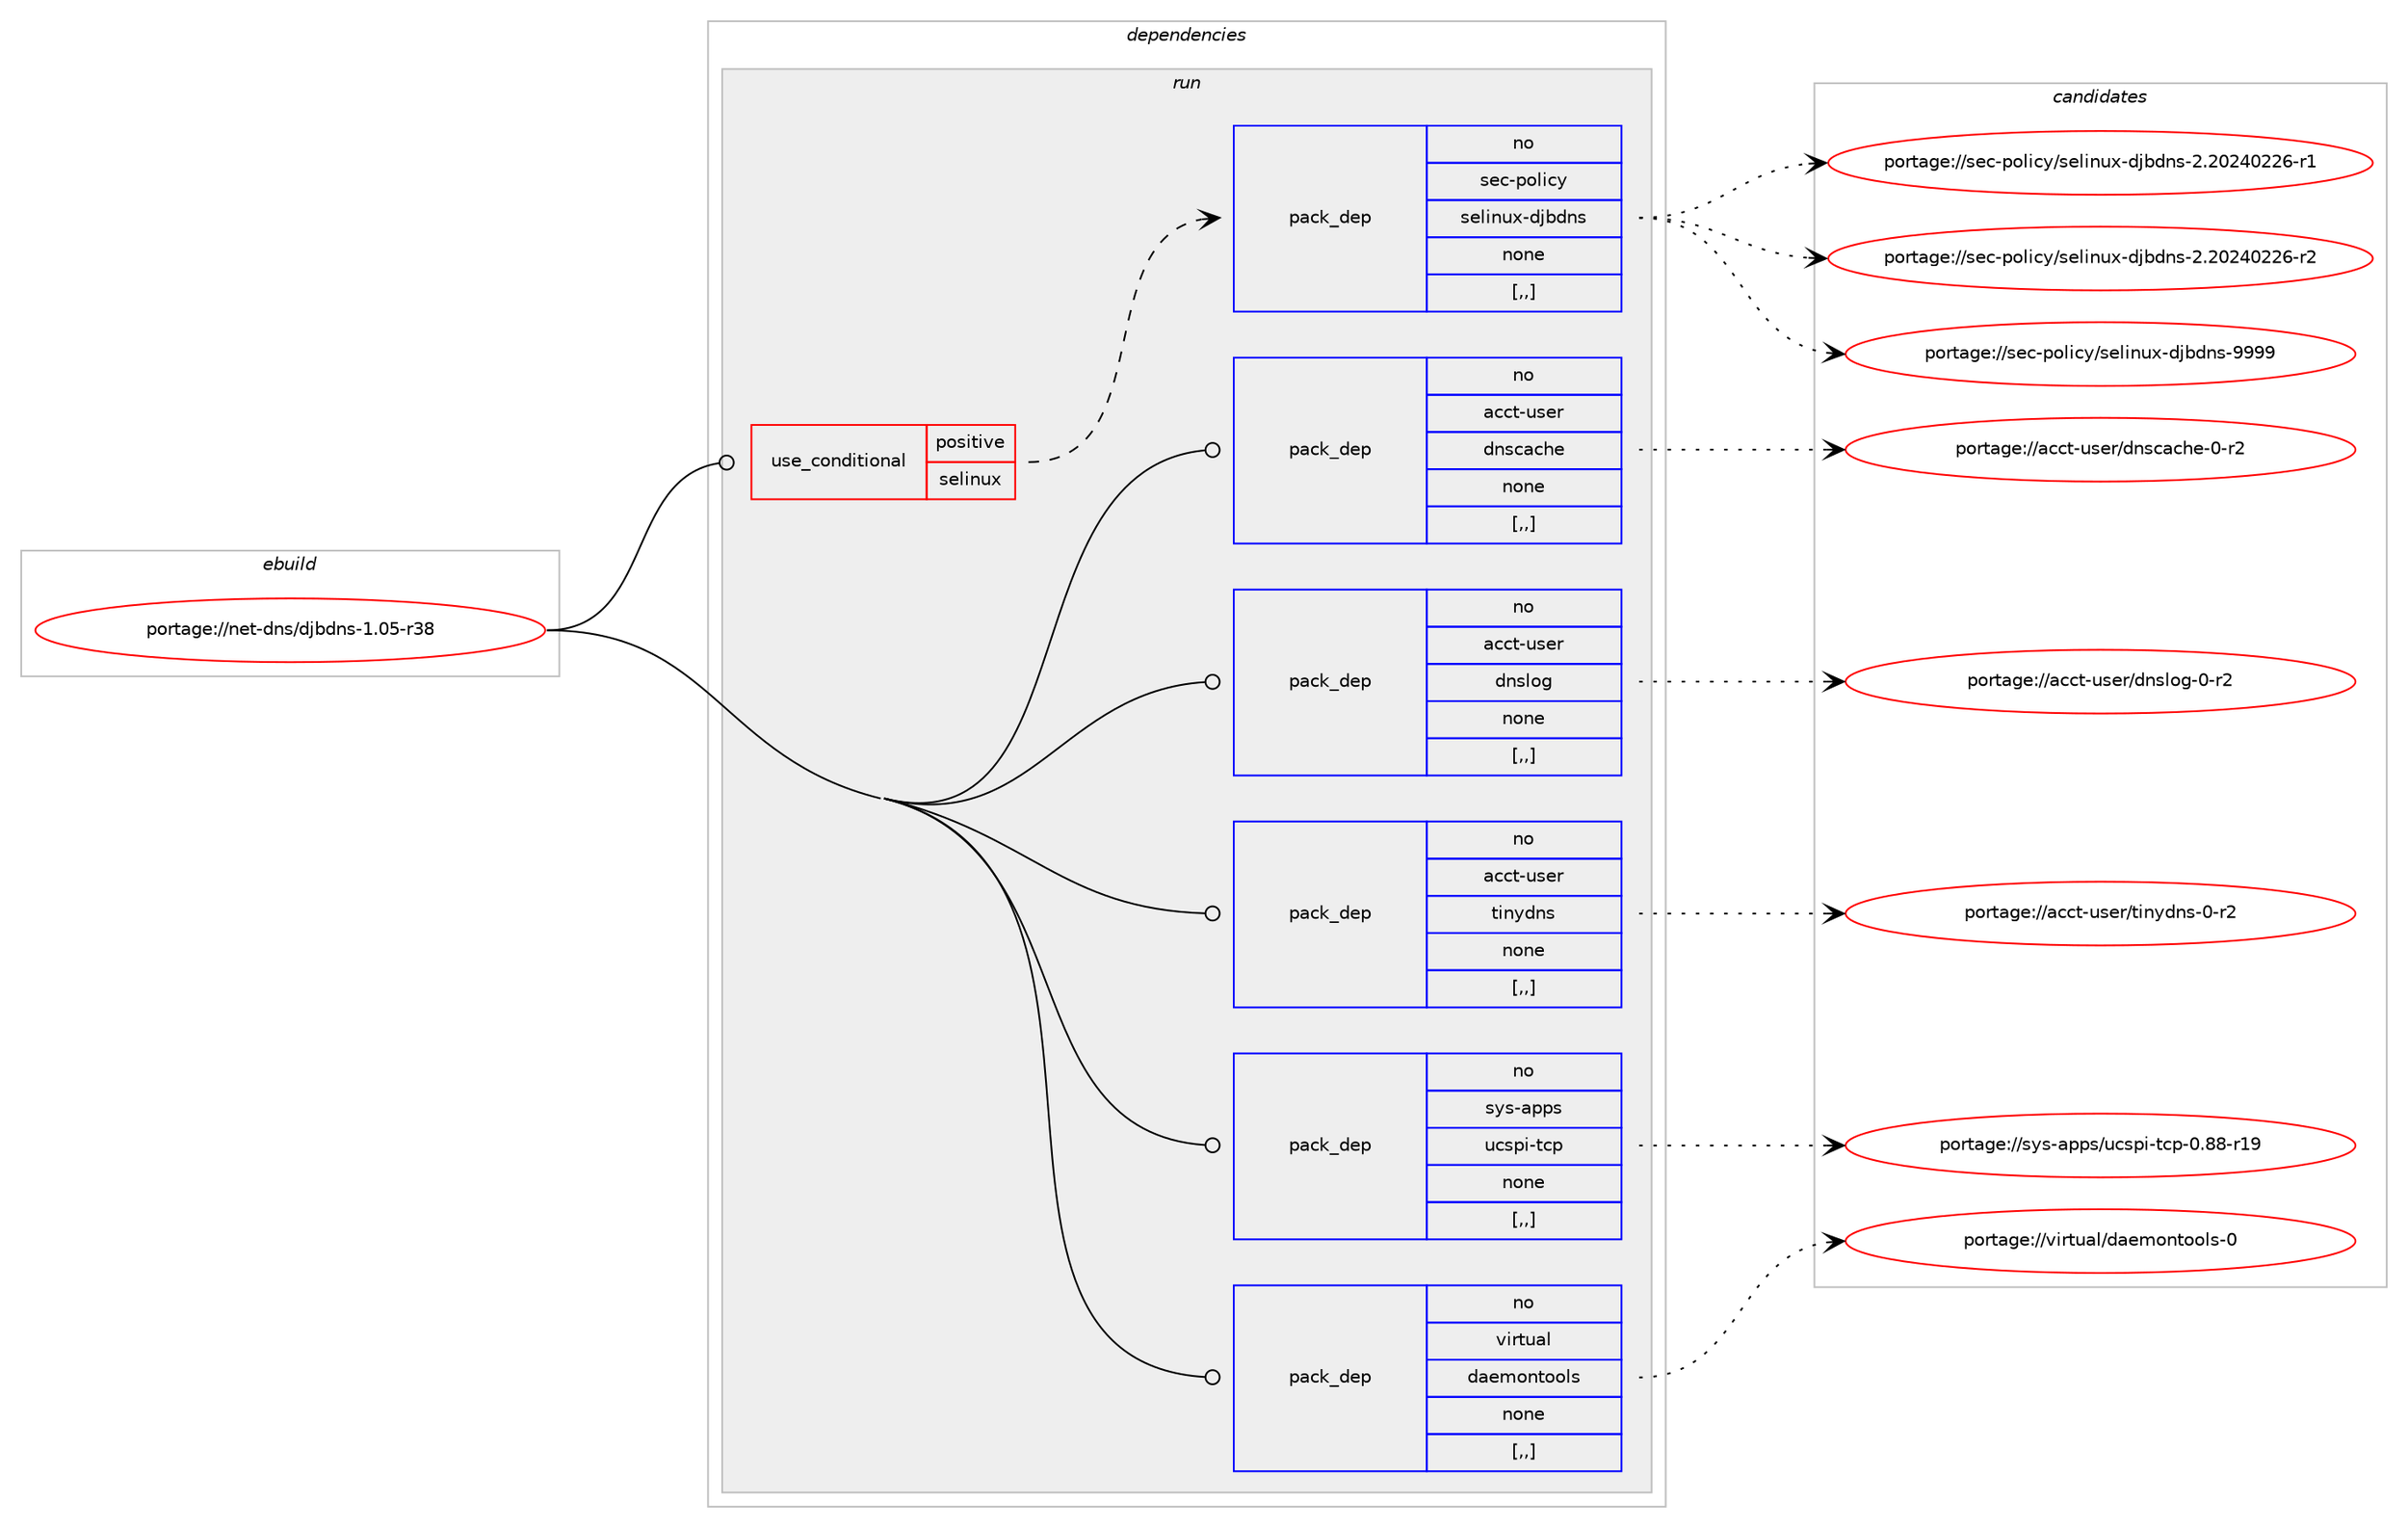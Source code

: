 digraph prolog {

# *************
# Graph options
# *************

newrank=true;
concentrate=true;
compound=true;
graph [rankdir=LR,fontname=Helvetica,fontsize=10,ranksep=1.5];#, ranksep=2.5, nodesep=0.2];
edge  [arrowhead=vee];
node  [fontname=Helvetica,fontsize=10];

# **********
# The ebuild
# **********

subgraph cluster_leftcol {
color=gray;
rank=same;
label=<<i>ebuild</i>>;
id [label="portage://net-dns/djbdns-1.05-r38", color=red, width=4, href="../net-dns/djbdns-1.05-r38.svg"];
}

# ****************
# The dependencies
# ****************

subgraph cluster_midcol {
color=gray;
label=<<i>dependencies</i>>;
subgraph cluster_compile {
fillcolor="#eeeeee";
style=filled;
label=<<i>compile</i>>;
}
subgraph cluster_compileandrun {
fillcolor="#eeeeee";
style=filled;
label=<<i>compile and run</i>>;
}
subgraph cluster_run {
fillcolor="#eeeeee";
style=filled;
label=<<i>run</i>>;
subgraph cond87004 {
dependency336564 [label=<<TABLE BORDER="0" CELLBORDER="1" CELLSPACING="0" CELLPADDING="4"><TR><TD ROWSPAN="3" CELLPADDING="10">use_conditional</TD></TR><TR><TD>positive</TD></TR><TR><TD>selinux</TD></TR></TABLE>>, shape=none, color=red];
subgraph pack247027 {
dependency336565 [label=<<TABLE BORDER="0" CELLBORDER="1" CELLSPACING="0" CELLPADDING="4" WIDTH="220"><TR><TD ROWSPAN="6" CELLPADDING="30">pack_dep</TD></TR><TR><TD WIDTH="110">no</TD></TR><TR><TD>sec-policy</TD></TR><TR><TD>selinux-djbdns</TD></TR><TR><TD>none</TD></TR><TR><TD>[,,]</TD></TR></TABLE>>, shape=none, color=blue];
}
dependency336564:e -> dependency336565:w [weight=20,style="dashed",arrowhead="vee"];
}
id:e -> dependency336564:w [weight=20,style="solid",arrowhead="odot"];
subgraph pack247028 {
dependency336566 [label=<<TABLE BORDER="0" CELLBORDER="1" CELLSPACING="0" CELLPADDING="4" WIDTH="220"><TR><TD ROWSPAN="6" CELLPADDING="30">pack_dep</TD></TR><TR><TD WIDTH="110">no</TD></TR><TR><TD>acct-user</TD></TR><TR><TD>dnscache</TD></TR><TR><TD>none</TD></TR><TR><TD>[,,]</TD></TR></TABLE>>, shape=none, color=blue];
}
id:e -> dependency336566:w [weight=20,style="solid",arrowhead="odot"];
subgraph pack247029 {
dependency336567 [label=<<TABLE BORDER="0" CELLBORDER="1" CELLSPACING="0" CELLPADDING="4" WIDTH="220"><TR><TD ROWSPAN="6" CELLPADDING="30">pack_dep</TD></TR><TR><TD WIDTH="110">no</TD></TR><TR><TD>acct-user</TD></TR><TR><TD>dnslog</TD></TR><TR><TD>none</TD></TR><TR><TD>[,,]</TD></TR></TABLE>>, shape=none, color=blue];
}
id:e -> dependency336567:w [weight=20,style="solid",arrowhead="odot"];
subgraph pack247030 {
dependency336568 [label=<<TABLE BORDER="0" CELLBORDER="1" CELLSPACING="0" CELLPADDING="4" WIDTH="220"><TR><TD ROWSPAN="6" CELLPADDING="30">pack_dep</TD></TR><TR><TD WIDTH="110">no</TD></TR><TR><TD>acct-user</TD></TR><TR><TD>tinydns</TD></TR><TR><TD>none</TD></TR><TR><TD>[,,]</TD></TR></TABLE>>, shape=none, color=blue];
}
id:e -> dependency336568:w [weight=20,style="solid",arrowhead="odot"];
subgraph pack247031 {
dependency336569 [label=<<TABLE BORDER="0" CELLBORDER="1" CELLSPACING="0" CELLPADDING="4" WIDTH="220"><TR><TD ROWSPAN="6" CELLPADDING="30">pack_dep</TD></TR><TR><TD WIDTH="110">no</TD></TR><TR><TD>sys-apps</TD></TR><TR><TD>ucspi-tcp</TD></TR><TR><TD>none</TD></TR><TR><TD>[,,]</TD></TR></TABLE>>, shape=none, color=blue];
}
id:e -> dependency336569:w [weight=20,style="solid",arrowhead="odot"];
subgraph pack247032 {
dependency336570 [label=<<TABLE BORDER="0" CELLBORDER="1" CELLSPACING="0" CELLPADDING="4" WIDTH="220"><TR><TD ROWSPAN="6" CELLPADDING="30">pack_dep</TD></TR><TR><TD WIDTH="110">no</TD></TR><TR><TD>virtual</TD></TR><TR><TD>daemontools</TD></TR><TR><TD>none</TD></TR><TR><TD>[,,]</TD></TR></TABLE>>, shape=none, color=blue];
}
id:e -> dependency336570:w [weight=20,style="solid",arrowhead="odot"];
}
}

# **************
# The candidates
# **************

subgraph cluster_choices {
rank=same;
color=gray;
label=<<i>candidates</i>>;

subgraph choice247027 {
color=black;
nodesep=1;
choice11510199451121111081059912147115101108105110117120451001069810011011545504650485052485050544511449 [label="portage://sec-policy/selinux-djbdns-2.20240226-r1", color=red, width=4,href="../sec-policy/selinux-djbdns-2.20240226-r1.svg"];
choice11510199451121111081059912147115101108105110117120451001069810011011545504650485052485050544511450 [label="portage://sec-policy/selinux-djbdns-2.20240226-r2", color=red, width=4,href="../sec-policy/selinux-djbdns-2.20240226-r2.svg"];
choice1151019945112111108105991214711510110810511011712045100106981001101154557575757 [label="portage://sec-policy/selinux-djbdns-9999", color=red, width=4,href="../sec-policy/selinux-djbdns-9999.svg"];
dependency336565:e -> choice11510199451121111081059912147115101108105110117120451001069810011011545504650485052485050544511449:w [style=dotted,weight="100"];
dependency336565:e -> choice11510199451121111081059912147115101108105110117120451001069810011011545504650485052485050544511450:w [style=dotted,weight="100"];
dependency336565:e -> choice1151019945112111108105991214711510110810511011712045100106981001101154557575757:w [style=dotted,weight="100"];
}
subgraph choice247028 {
color=black;
nodesep=1;
choice979999116451171151011144710011011599979910410145484511450 [label="portage://acct-user/dnscache-0-r2", color=red, width=4,href="../acct-user/dnscache-0-r2.svg"];
dependency336566:e -> choice979999116451171151011144710011011599979910410145484511450:w [style=dotted,weight="100"];
}
subgraph choice247029 {
color=black;
nodesep=1;
choice979999116451171151011144710011011510811110345484511450 [label="portage://acct-user/dnslog-0-r2", color=red, width=4,href="../acct-user/dnslog-0-r2.svg"];
dependency336567:e -> choice979999116451171151011144710011011510811110345484511450:w [style=dotted,weight="100"];
}
subgraph choice247030 {
color=black;
nodesep=1;
choice979999116451171151011144711610511012110011011545484511450 [label="portage://acct-user/tinydns-0-r2", color=red, width=4,href="../acct-user/tinydns-0-r2.svg"];
dependency336568:e -> choice979999116451171151011144711610511012110011011545484511450:w [style=dotted,weight="100"];
}
subgraph choice247031 {
color=black;
nodesep=1;
choice1151211154597112112115471179911511210545116991124548465656451144957 [label="portage://sys-apps/ucspi-tcp-0.88-r19", color=red, width=4,href="../sys-apps/ucspi-tcp-0.88-r19.svg"];
dependency336569:e -> choice1151211154597112112115471179911511210545116991124548465656451144957:w [style=dotted,weight="100"];
}
subgraph choice247032 {
color=black;
nodesep=1;
choice1181051141161179710847100971011091111101161111111081154548 [label="portage://virtual/daemontools-0", color=red, width=4,href="../virtual/daemontools-0.svg"];
dependency336570:e -> choice1181051141161179710847100971011091111101161111111081154548:w [style=dotted,weight="100"];
}
}

}
